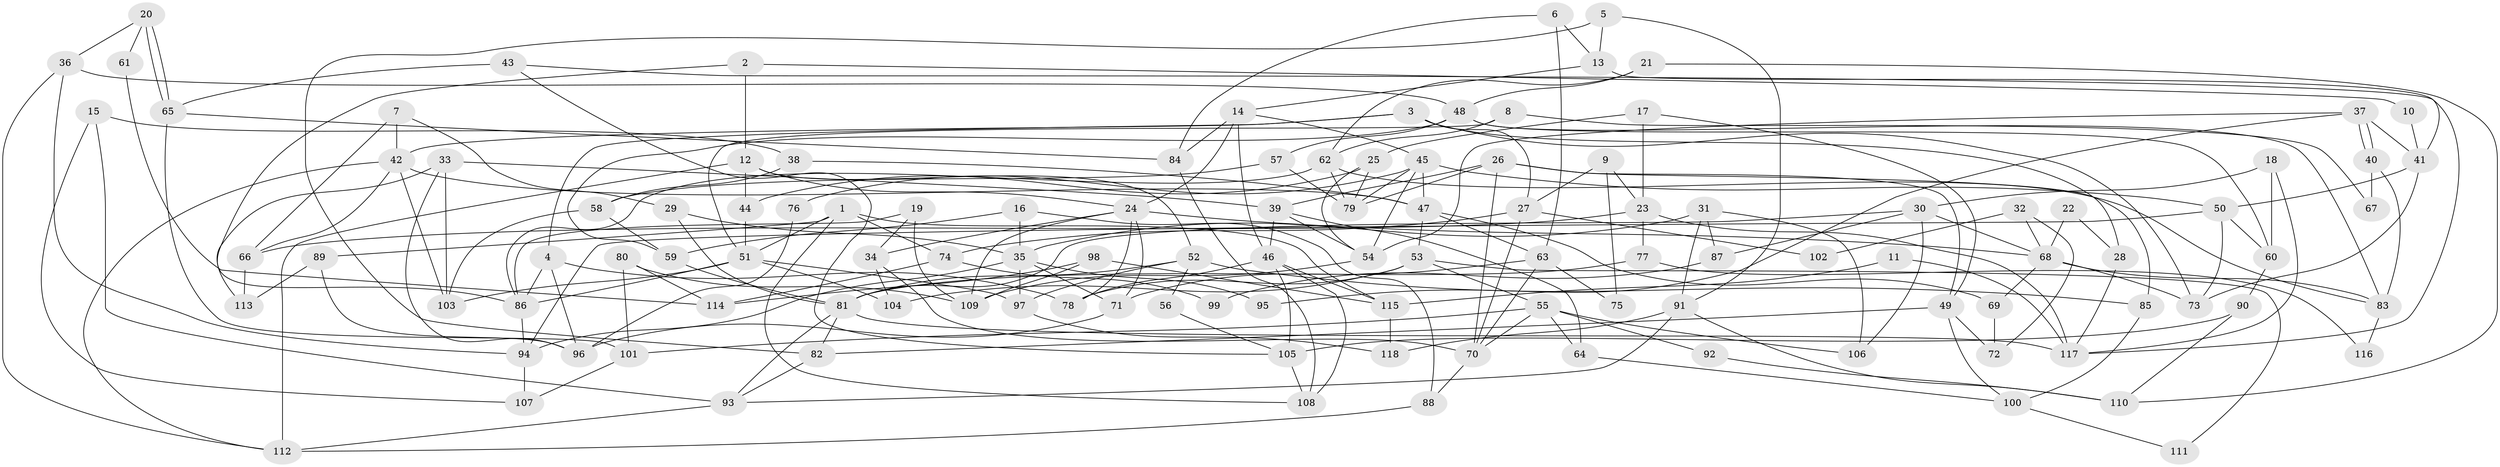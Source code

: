 // coarse degree distribution, {3: 0.11428571428571428, 4: 0.14285714285714285, 5: 0.2, 2: 0.17142857142857143, 8: 0.11428571428571428, 6: 0.05714285714285714, 9: 0.08571428571428572, 10: 0.02857142857142857, 7: 0.02857142857142857, 12: 0.02857142857142857, 11: 0.02857142857142857}
// Generated by graph-tools (version 1.1) at 2025/54/03/04/25 21:54:50]
// undirected, 118 vertices, 236 edges
graph export_dot {
graph [start="1"]
  node [color=gray90,style=filled];
  1;
  2;
  3;
  4;
  5;
  6;
  7;
  8;
  9;
  10;
  11;
  12;
  13;
  14;
  15;
  16;
  17;
  18;
  19;
  20;
  21;
  22;
  23;
  24;
  25;
  26;
  27;
  28;
  29;
  30;
  31;
  32;
  33;
  34;
  35;
  36;
  37;
  38;
  39;
  40;
  41;
  42;
  43;
  44;
  45;
  46;
  47;
  48;
  49;
  50;
  51;
  52;
  53;
  54;
  55;
  56;
  57;
  58;
  59;
  60;
  61;
  62;
  63;
  64;
  65;
  66;
  67;
  68;
  69;
  70;
  71;
  72;
  73;
  74;
  75;
  76;
  77;
  78;
  79;
  80;
  81;
  82;
  83;
  84;
  85;
  86;
  87;
  88;
  89;
  90;
  91;
  92;
  93;
  94;
  95;
  96;
  97;
  98;
  99;
  100;
  101;
  102;
  103;
  104;
  105;
  106;
  107;
  108;
  109;
  110;
  111;
  112;
  113;
  114;
  115;
  116;
  117;
  118;
  1 -- 115;
  1 -- 108;
  1 -- 51;
  1 -- 74;
  1 -- 89;
  2 -- 12;
  2 -- 86;
  2 -- 10;
  3 -- 73;
  3 -- 42;
  3 -- 4;
  3 -- 27;
  3 -- 28;
  4 -- 78;
  4 -- 86;
  4 -- 96;
  5 -- 13;
  5 -- 82;
  5 -- 91;
  6 -- 13;
  6 -- 63;
  6 -- 84;
  7 -- 66;
  7 -- 29;
  7 -- 42;
  8 -- 62;
  8 -- 51;
  8 -- 67;
  9 -- 27;
  9 -- 23;
  9 -- 75;
  10 -- 41;
  11 -- 115;
  11 -- 117;
  12 -- 112;
  12 -- 24;
  12 -- 44;
  12 -- 52;
  13 -- 14;
  13 -- 41;
  14 -- 45;
  14 -- 24;
  14 -- 46;
  14 -- 84;
  15 -- 38;
  15 -- 93;
  15 -- 107;
  16 -- 88;
  16 -- 35;
  16 -- 59;
  17 -- 25;
  17 -- 49;
  17 -- 23;
  18 -- 60;
  18 -- 117;
  18 -- 30;
  19 -- 86;
  19 -- 34;
  19 -- 109;
  20 -- 65;
  20 -- 65;
  20 -- 36;
  20 -- 61;
  21 -- 62;
  21 -- 48;
  21 -- 110;
  22 -- 28;
  22 -- 68;
  23 -- 66;
  23 -- 77;
  23 -- 117;
  24 -- 34;
  24 -- 109;
  24 -- 68;
  24 -- 71;
  24 -- 78;
  25 -- 44;
  25 -- 54;
  25 -- 79;
  26 -- 70;
  26 -- 39;
  26 -- 49;
  26 -- 79;
  26 -- 85;
  27 -- 70;
  27 -- 74;
  27 -- 102;
  28 -- 117;
  29 -- 35;
  29 -- 81;
  30 -- 81;
  30 -- 68;
  30 -- 87;
  30 -- 106;
  31 -- 91;
  31 -- 106;
  31 -- 35;
  31 -- 87;
  32 -- 68;
  32 -- 72;
  32 -- 102;
  33 -- 96;
  33 -- 103;
  33 -- 39;
  33 -- 113;
  34 -- 70;
  34 -- 104;
  35 -- 97;
  35 -- 71;
  35 -- 94;
  35 -- 95;
  36 -- 94;
  36 -- 48;
  36 -- 112;
  37 -- 40;
  37 -- 40;
  37 -- 54;
  37 -- 41;
  37 -- 95;
  38 -- 58;
  38 -- 47;
  39 -- 54;
  39 -- 46;
  39 -- 64;
  40 -- 83;
  40 -- 67;
  41 -- 73;
  41 -- 50;
  42 -- 112;
  42 -- 47;
  42 -- 66;
  42 -- 103;
  43 -- 105;
  43 -- 65;
  43 -- 117;
  44 -- 51;
  45 -- 50;
  45 -- 79;
  45 -- 47;
  45 -- 54;
  45 -- 76;
  46 -- 78;
  46 -- 105;
  46 -- 108;
  46 -- 115;
  47 -- 53;
  47 -- 63;
  47 -- 69;
  48 -- 59;
  48 -- 83;
  48 -- 57;
  48 -- 60;
  49 -- 100;
  49 -- 72;
  49 -- 82;
  50 -- 94;
  50 -- 60;
  50 -- 73;
  51 -- 103;
  51 -- 86;
  51 -- 97;
  51 -- 104;
  52 -- 81;
  52 -- 56;
  52 -- 85;
  52 -- 97;
  53 -- 78;
  53 -- 55;
  53 -- 104;
  53 -- 111;
  54 -- 109;
  55 -- 101;
  55 -- 64;
  55 -- 70;
  55 -- 92;
  55 -- 106;
  56 -- 105;
  57 -- 79;
  57 -- 58;
  58 -- 59;
  58 -- 103;
  59 -- 81;
  60 -- 90;
  61 -- 114;
  62 -- 86;
  62 -- 79;
  62 -- 83;
  63 -- 71;
  63 -- 70;
  63 -- 75;
  64 -- 100;
  65 -- 84;
  65 -- 101;
  66 -- 113;
  68 -- 69;
  68 -- 73;
  68 -- 83;
  69 -- 72;
  70 -- 88;
  71 -- 96;
  74 -- 99;
  74 -- 114;
  76 -- 96;
  77 -- 81;
  77 -- 116;
  80 -- 114;
  80 -- 101;
  80 -- 109;
  81 -- 117;
  81 -- 93;
  81 -- 82;
  82 -- 93;
  83 -- 116;
  84 -- 108;
  85 -- 100;
  86 -- 94;
  87 -- 99;
  88 -- 112;
  89 -- 96;
  89 -- 113;
  90 -- 105;
  90 -- 110;
  91 -- 110;
  91 -- 93;
  91 -- 118;
  92 -- 110;
  93 -- 112;
  94 -- 107;
  97 -- 118;
  98 -- 109;
  98 -- 115;
  98 -- 114;
  100 -- 111;
  101 -- 107;
  105 -- 108;
  115 -- 118;
}
